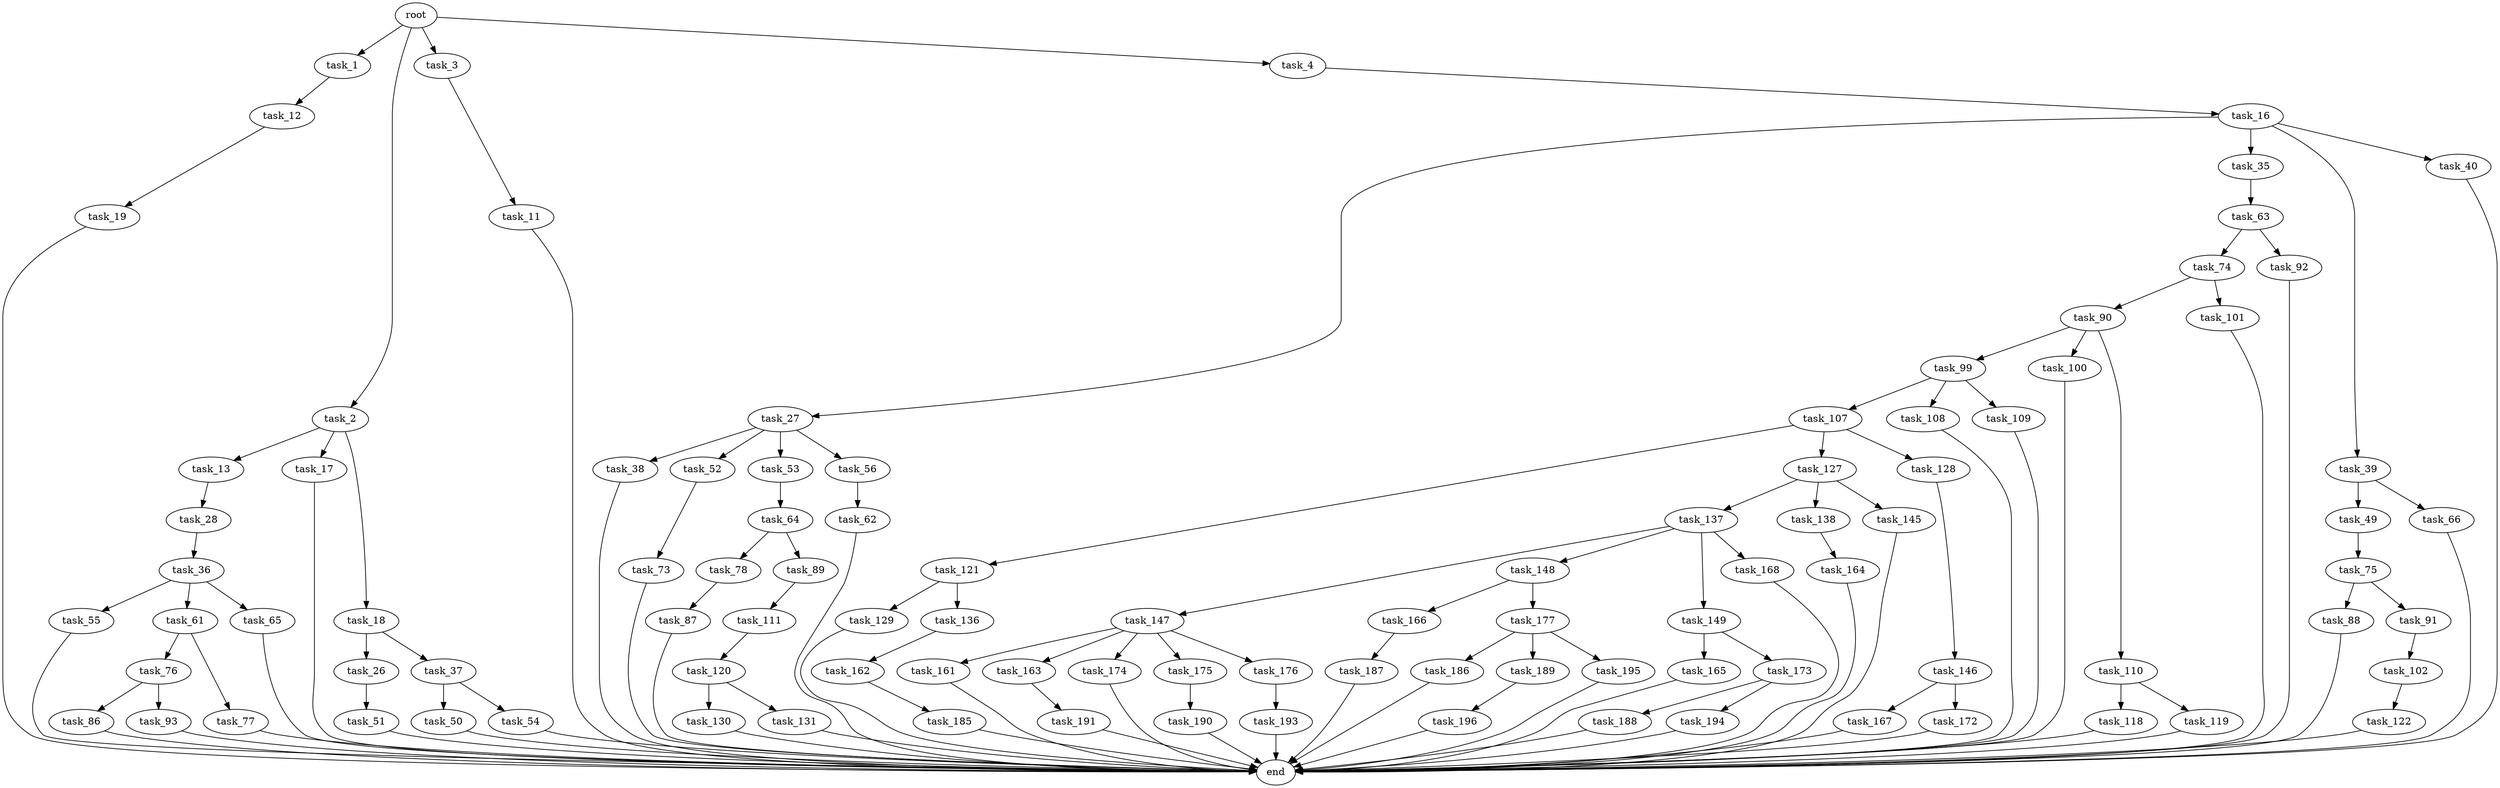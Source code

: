 digraph G {
  root [size="0.000000"];
  task_1 [size="46129265245.000000"];
  task_2 [size="134217728000.000000"];
  task_3 [size="368293445632.000000"];
  task_4 [size="28991029248.000000"];
  task_12 [size="28949968397.000000"];
  task_13 [size="30614004390.000000"];
  task_17 [size="8330646513.000000"];
  task_18 [size="26329476103.000000"];
  task_11 [size="368293445632.000000"];
  task_16 [size="1073741824000.000000"];
  end [size="0.000000"];
  task_19 [size="782757789696.000000"];
  task_28 [size="134217728000.000000"];
  task_27 [size="134217728000.000000"];
  task_35 [size="6254480571.000000"];
  task_39 [size="782757789696.000000"];
  task_40 [size="368293445632.000000"];
  task_26 [size="142807865309.000000"];
  task_37 [size="3597254809.000000"];
  task_51 [size="448699097449.000000"];
  task_38 [size="368293445632.000000"];
  task_52 [size="134217728000.000000"];
  task_53 [size="21116279420.000000"];
  task_56 [size="46151409945.000000"];
  task_36 [size="26685499770.000000"];
  task_63 [size="18045132772.000000"];
  task_55 [size="893075636648.000000"];
  task_61 [size="108653194141.000000"];
  task_65 [size="2502657921.000000"];
  task_50 [size="368293445632.000000"];
  task_54 [size="21444070490.000000"];
  task_49 [size="3066155506.000000"];
  task_66 [size="40117671195.000000"];
  task_75 [size="68719476736.000000"];
  task_73 [size="1073741824000.000000"];
  task_64 [size="16883096110.000000"];
  task_62 [size="231928233984.000000"];
  task_76 [size="231928233984.000000"];
  task_77 [size="1271789159.000000"];
  task_74 [size="28991029248.000000"];
  task_92 [size="68719476736.000000"];
  task_78 [size="348112819788.000000"];
  task_89 [size="1276356843.000000"];
  task_90 [size="4621468842.000000"];
  task_101 [size="20137622488.000000"];
  task_88 [size="79088211996.000000"];
  task_91 [size="68719476736.000000"];
  task_86 [size="8589934592.000000"];
  task_93 [size="134217728000.000000"];
  task_87 [size="462579780797.000000"];
  task_111 [size="1073741824000.000000"];
  task_99 [size="7730119044.000000"];
  task_100 [size="84569374030.000000"];
  task_110 [size="93651725688.000000"];
  task_102 [size="549755813888.000000"];
  task_107 [size="68719476736.000000"];
  task_108 [size="134217728000.000000"];
  task_109 [size="549755813888.000000"];
  task_122 [size="28991029248.000000"];
  task_121 [size="618706299.000000"];
  task_127 [size="81130014068.000000"];
  task_128 [size="93218893428.000000"];
  task_118 [size="549755813888.000000"];
  task_119 [size="369797349.000000"];
  task_120 [size="22788385184.000000"];
  task_130 [size="6174564499.000000"];
  task_131 [size="1304776527.000000"];
  task_129 [size="68719476736.000000"];
  task_136 [size="368293445632.000000"];
  task_137 [size="11594413984.000000"];
  task_138 [size="27061374447.000000"];
  task_145 [size="1073741824000.000000"];
  task_146 [size="1073741824000.000000"];
  task_162 [size="1073741824000.000000"];
  task_147 [size="2961839336.000000"];
  task_148 [size="28991029248.000000"];
  task_149 [size="782757789696.000000"];
  task_168 [size="1156661694184.000000"];
  task_164 [size="68719476736.000000"];
  task_167 [size="28991029248.000000"];
  task_172 [size="10683137392.000000"];
  task_161 [size="272348901475.000000"];
  task_163 [size="1378688302692.000000"];
  task_174 [size="22544049283.000000"];
  task_175 [size="14508824763.000000"];
  task_176 [size="3182039613.000000"];
  task_166 [size="4688586024.000000"];
  task_177 [size="160756004573.000000"];
  task_165 [size="782757789696.000000"];
  task_173 [size="12790542408.000000"];
  task_185 [size="68719476736.000000"];
  task_191 [size="7861681910.000000"];
  task_187 [size="27712201851.000000"];
  task_188 [size="32157907757.000000"];
  task_194 [size="260432327532.000000"];
  task_190 [size="12762099723.000000"];
  task_193 [size="4640702100.000000"];
  task_186 [size="782757789696.000000"];
  task_189 [size="8714606751.000000"];
  task_195 [size="101143628640.000000"];
  task_196 [size="9202213616.000000"];

  root -> task_1 [size="1.000000"];
  root -> task_2 [size="1.000000"];
  root -> task_3 [size="1.000000"];
  root -> task_4 [size="1.000000"];
  task_1 -> task_12 [size="33554432.000000"];
  task_2 -> task_13 [size="209715200.000000"];
  task_2 -> task_17 [size="209715200.000000"];
  task_2 -> task_18 [size="209715200.000000"];
  task_3 -> task_11 [size="411041792.000000"];
  task_4 -> task_16 [size="75497472.000000"];
  task_12 -> task_19 [size="679477248.000000"];
  task_13 -> task_28 [size="536870912.000000"];
  task_17 -> end [size="1.000000"];
  task_18 -> task_26 [size="679477248.000000"];
  task_18 -> task_37 [size="679477248.000000"];
  task_11 -> end [size="1.000000"];
  task_16 -> task_27 [size="838860800.000000"];
  task_16 -> task_35 [size="838860800.000000"];
  task_16 -> task_39 [size="838860800.000000"];
  task_16 -> task_40 [size="838860800.000000"];
  task_19 -> end [size="1.000000"];
  task_28 -> task_36 [size="209715200.000000"];
  task_27 -> task_38 [size="209715200.000000"];
  task_27 -> task_52 [size="209715200.000000"];
  task_27 -> task_53 [size="209715200.000000"];
  task_27 -> task_56 [size="209715200.000000"];
  task_35 -> task_63 [size="209715200.000000"];
  task_39 -> task_49 [size="679477248.000000"];
  task_39 -> task_66 [size="679477248.000000"];
  task_40 -> end [size="1.000000"];
  task_26 -> task_51 [size="301989888.000000"];
  task_37 -> task_50 [size="134217728.000000"];
  task_37 -> task_54 [size="134217728.000000"];
  task_51 -> end [size="1.000000"];
  task_38 -> end [size="1.000000"];
  task_52 -> task_73 [size="209715200.000000"];
  task_53 -> task_64 [size="33554432.000000"];
  task_56 -> task_62 [size="33554432.000000"];
  task_36 -> task_55 [size="33554432.000000"];
  task_36 -> task_61 [size="33554432.000000"];
  task_36 -> task_65 [size="33554432.000000"];
  task_63 -> task_74 [size="838860800.000000"];
  task_63 -> task_92 [size="838860800.000000"];
  task_55 -> end [size="1.000000"];
  task_61 -> task_76 [size="75497472.000000"];
  task_61 -> task_77 [size="75497472.000000"];
  task_65 -> end [size="1.000000"];
  task_50 -> end [size="1.000000"];
  task_54 -> end [size="1.000000"];
  task_49 -> task_75 [size="75497472.000000"];
  task_66 -> end [size="1.000000"];
  task_75 -> task_88 [size="134217728.000000"];
  task_75 -> task_91 [size="134217728.000000"];
  task_73 -> end [size="1.000000"];
  task_64 -> task_78 [size="301989888.000000"];
  task_64 -> task_89 [size="301989888.000000"];
  task_62 -> end [size="1.000000"];
  task_76 -> task_86 [size="301989888.000000"];
  task_76 -> task_93 [size="301989888.000000"];
  task_77 -> end [size="1.000000"];
  task_74 -> task_90 [size="75497472.000000"];
  task_74 -> task_101 [size="75497472.000000"];
  task_92 -> end [size="1.000000"];
  task_78 -> task_87 [size="301989888.000000"];
  task_89 -> task_111 [size="33554432.000000"];
  task_90 -> task_99 [size="134217728.000000"];
  task_90 -> task_100 [size="134217728.000000"];
  task_90 -> task_110 [size="134217728.000000"];
  task_101 -> end [size="1.000000"];
  task_88 -> end [size="1.000000"];
  task_91 -> task_102 [size="134217728.000000"];
  task_86 -> end [size="1.000000"];
  task_93 -> end [size="1.000000"];
  task_87 -> end [size="1.000000"];
  task_111 -> task_120 [size="838860800.000000"];
  task_99 -> task_107 [size="301989888.000000"];
  task_99 -> task_108 [size="301989888.000000"];
  task_99 -> task_109 [size="301989888.000000"];
  task_100 -> end [size="1.000000"];
  task_110 -> task_118 [size="134217728.000000"];
  task_110 -> task_119 [size="134217728.000000"];
  task_102 -> task_122 [size="536870912.000000"];
  task_107 -> task_121 [size="134217728.000000"];
  task_107 -> task_127 [size="134217728.000000"];
  task_107 -> task_128 [size="134217728.000000"];
  task_108 -> end [size="1.000000"];
  task_109 -> end [size="1.000000"];
  task_122 -> end [size="1.000000"];
  task_121 -> task_129 [size="33554432.000000"];
  task_121 -> task_136 [size="33554432.000000"];
  task_127 -> task_137 [size="209715200.000000"];
  task_127 -> task_138 [size="209715200.000000"];
  task_127 -> task_145 [size="209715200.000000"];
  task_128 -> task_146 [size="134217728.000000"];
  task_118 -> end [size="1.000000"];
  task_119 -> end [size="1.000000"];
  task_120 -> task_130 [size="838860800.000000"];
  task_120 -> task_131 [size="838860800.000000"];
  task_130 -> end [size="1.000000"];
  task_131 -> end [size="1.000000"];
  task_129 -> end [size="1.000000"];
  task_136 -> task_162 [size="411041792.000000"];
  task_137 -> task_147 [size="209715200.000000"];
  task_137 -> task_148 [size="209715200.000000"];
  task_137 -> task_149 [size="209715200.000000"];
  task_137 -> task_168 [size="209715200.000000"];
  task_138 -> task_164 [size="838860800.000000"];
  task_145 -> end [size="1.000000"];
  task_146 -> task_167 [size="838860800.000000"];
  task_146 -> task_172 [size="838860800.000000"];
  task_162 -> task_185 [size="838860800.000000"];
  task_147 -> task_161 [size="134217728.000000"];
  task_147 -> task_163 [size="134217728.000000"];
  task_147 -> task_174 [size="134217728.000000"];
  task_147 -> task_175 [size="134217728.000000"];
  task_147 -> task_176 [size="134217728.000000"];
  task_148 -> task_166 [size="75497472.000000"];
  task_148 -> task_177 [size="75497472.000000"];
  task_149 -> task_165 [size="679477248.000000"];
  task_149 -> task_173 [size="679477248.000000"];
  task_168 -> end [size="1.000000"];
  task_164 -> end [size="1.000000"];
  task_167 -> end [size="1.000000"];
  task_172 -> end [size="1.000000"];
  task_161 -> end [size="1.000000"];
  task_163 -> task_191 [size="838860800.000000"];
  task_174 -> end [size="1.000000"];
  task_175 -> task_190 [size="679477248.000000"];
  task_176 -> task_193 [size="301989888.000000"];
  task_166 -> task_187 [size="75497472.000000"];
  task_177 -> task_186 [size="411041792.000000"];
  task_177 -> task_189 [size="411041792.000000"];
  task_177 -> task_195 [size="411041792.000000"];
  task_165 -> end [size="1.000000"];
  task_173 -> task_188 [size="209715200.000000"];
  task_173 -> task_194 [size="209715200.000000"];
  task_185 -> end [size="1.000000"];
  task_191 -> end [size="1.000000"];
  task_187 -> end [size="1.000000"];
  task_188 -> end [size="1.000000"];
  task_194 -> end [size="1.000000"];
  task_190 -> end [size="1.000000"];
  task_193 -> end [size="1.000000"];
  task_186 -> end [size="1.000000"];
  task_189 -> task_196 [size="301989888.000000"];
  task_195 -> end [size="1.000000"];
  task_196 -> end [size="1.000000"];
}
